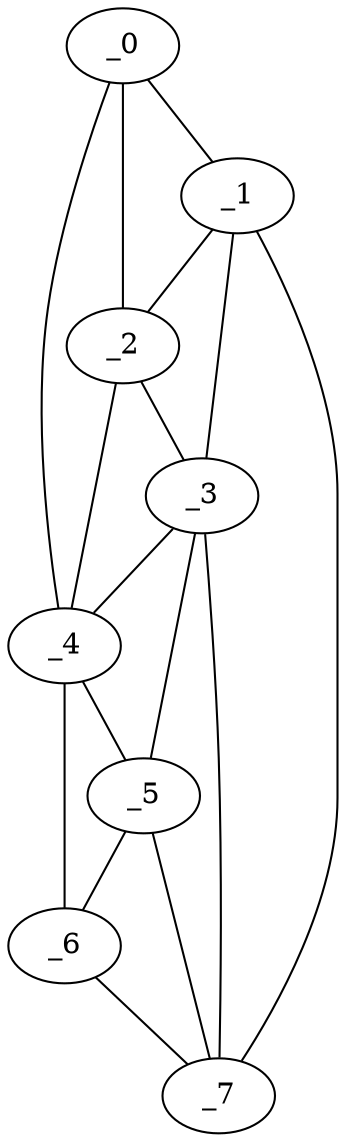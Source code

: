 graph "obj63__90.gxl" {
	_0	 [x=31,
		y=34];
	_1	 [x=57,
		y=15];
	_0 -- _1	 [valence=1];
	_2	 [x=59,
		y=37];
	_0 -- _2	 [valence=2];
	_4	 [x=73,
		y=55];
	_0 -- _4	 [valence=1];
	_1 -- _2	 [valence=2];
	_3	 [x=69,
		y=32];
	_1 -- _3	 [valence=1];
	_7	 [x=101,
		y=28];
	_1 -- _7	 [valence=1];
	_2 -- _3	 [valence=2];
	_2 -- _4	 [valence=2];
	_3 -- _4	 [valence=1];
	_5	 [x=82,
		y=45];
	_3 -- _5	 [valence=2];
	_3 -- _7	 [valence=1];
	_4 -- _5	 [valence=2];
	_6	 [x=90,
		y=45];
	_4 -- _6	 [valence=1];
	_5 -- _6	 [valence=2];
	_5 -- _7	 [valence=2];
	_6 -- _7	 [valence=1];
}
